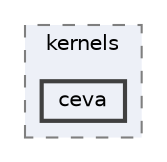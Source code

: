 digraph "Arduino/GetStartedWithMachineLearningOnArduino/tflite-micro-main/tensorflow/lite/micro/kernels/ceva"
{
 // LATEX_PDF_SIZE
  bgcolor="transparent";
  edge [fontname=Helvetica,fontsize=10,labelfontname=Helvetica,labelfontsize=10];
  node [fontname=Helvetica,fontsize=10,shape=box,height=0.2,width=0.4];
  compound=true
  subgraph clusterdir_b6c0238bf43bfd1d4dcb41e0547317f7 {
    graph [ bgcolor="#edf0f7", pencolor="grey50", label="kernels", fontname=Helvetica,fontsize=10 style="filled,dashed", URL="dir_b6c0238bf43bfd1d4dcb41e0547317f7.html",tooltip=""]
  dir_59accbe195d4ef303280106a7b5bc9d2 [label="ceva", fillcolor="#edf0f7", color="grey25", style="filled,bold", URL="dir_59accbe195d4ef303280106a7b5bc9d2.html",tooltip=""];
  }
}
